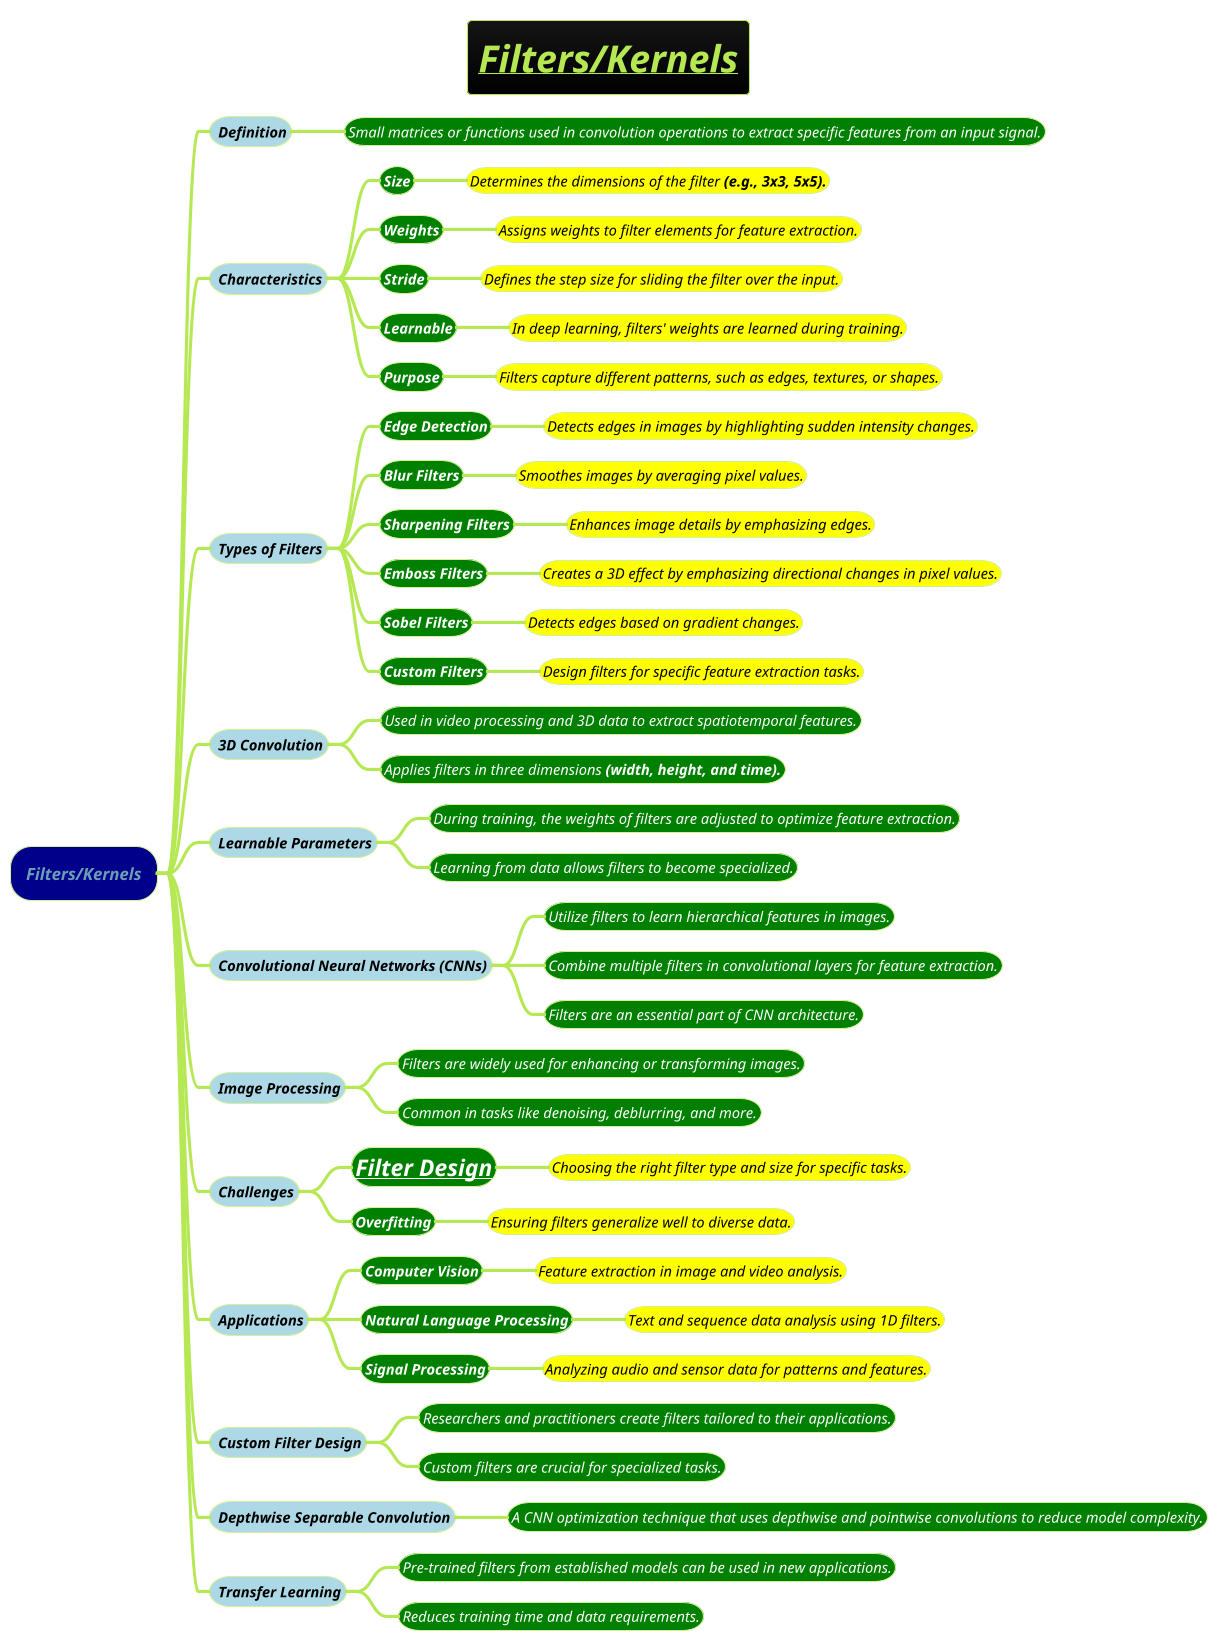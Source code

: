 @startmindmap
title =<i><b><u>Filters/Kernels

!theme hacker





*[#darkblue] <i>Filters/Kernels
**[#lightblue] <color #black><i><size:14> Definition
***[#green] <color #white><i><size:14>Small matrices or functions used in convolution operations to extract specific features from an input signal.

**[#lightblue] <color #black><i><size:14> Characteristics
***[#green] <color #white><b><i><size:14>Size
****[#yellow] <color #black><i><size:14>Determines the dimensions of the filter <b>(e.g., 3x3, 5x5).
***[#green] <color #white><b><i><size:14>Weights
****[#yellow] <color #black><i><size:14>Assigns weights to filter elements for feature extraction.
***[#green] <color #white><b><i><size:14>Stride
****[#yellow] <color #black><i><size:14>Defines the step size for sliding the filter over the input.
***[#green] <color #white><b><i><size:14>Learnable
****[#yellow] <color #black><i><size:14>In deep learning, filters' weights are learned during training.
***[#green] <color #white><b><i><size:14>Purpose
****[#yellow] <color #black><i><size:14>Filters capture different patterns, such as edges, textures, or shapes.

**[#lightblue] <color #black><i><size:14> Types of Filters
***[#green] <color #white><b><i><size:14>Edge Detection
****[#yellow] <color #black><i><size:14>Detects edges in images by highlighting sudden intensity changes.
***[#green] <color #white><b><i><size:14>Blur Filters
****[#yellow] <color #black><i><size:14>Smoothes images by averaging pixel values.
***[#green] <color #white><b><i><size:14>Sharpening Filters
****[#yellow] <color #black><i><size:14>Enhances image details by emphasizing edges.
***[#green] <color #white><b><i><size:14>Emboss Filters
****[#yellow] <color #black><i><size:14>Creates a 3D effect by emphasizing directional changes in pixel values.
***[#green] <color #white><b><i><size:14>Sobel Filters
****[#yellow] <color #black><i><size:14>Detects edges based on gradient changes.
***[#green] <color #white><b><i><size:14>Custom Filters
****[#yellow] <color #black><i><size:14>Design filters for specific feature extraction tasks.

**[#lightblue] <color #black><i><size:14> 3D Convolution
***[#green] <color #white><i><size:14>Used in video processing and 3D data to extract spatiotemporal features.
***[#green] <color #white><i><size:14>Applies filters in three dimensions <b>(width, height, and time).

**[#lightblue] <color #black><i><size:14> Learnable Parameters
***[#green] <color #white><i><size:14>During training, the weights of filters are adjusted to optimize feature extraction.
***[#green] <color #white><i><size:14>Learning from data allows filters to become specialized.

**[#lightblue] <color #black><i><size:14> Convolutional Neural Networks <b>(CNNs)
***[#green] <color #white><i><size:14>Utilize filters to learn hierarchical features in images.
***[#green] <color #white><i><size:14>Combine multiple filters in convolutional layers for feature extraction.
***[#green] <color #white><i><size:14>Filters are an essential part of CNN architecture.

**[#lightblue] <color #black><i><size:14> Image Processing
***[#green] <color #white><i><size:14>Filters are widely used for enhancing or transforming images.
***[#green] <color #white><i><size:14>Common in tasks like denoising, deblurring, and more.

**[#lightblue] <color #black><i><size:14> Challenges
***[#green] <color #white><b><i><size:22>[[Filter-Design.puml Filter Design]]
****[#yellow] <color #black><i><size:14>Choosing the right filter type and size for specific tasks.
***[#green] <color #white><b><i><size:14>Overfitting
****[#yellow] <color #black><i><size:14>Ensuring filters generalize well to diverse data.

**[#lightblue] <color #black><i><size:14> Applications
***[#green] <color #white><b><i><size:14>Computer Vision
****[#yellow] <color #black><i><size:14>Feature extraction in image and video analysis.
***[#green] <color #white><b><i><size:14>Natural Language Processing
****[#yellow] <color #black><i><size:14>Text and sequence data analysis using 1D filters.
***[#green] <color #white><b><i><size:14>Signal Processing
****[#yellow] <color #black><i><size:14>Analyzing audio and sensor data for patterns and features.

**[#lightblue] <color #black><i><size:14> Custom Filter Design
***[#green] <color #white><i><size:14>Researchers and practitioners create filters tailored to their applications.
***[#green] <color #white><i><size:14>Custom filters are crucial for specialized tasks.

**[#lightblue] <color #black><i><size:14> Depthwise Separable Convolution
***[#green] <color #white><i><size:14>A CNN optimization technique that uses depthwise and pointwise convolutions to reduce model complexity.

**[#lightblue] <color #black><i><size:14> Transfer Learning
***[#green] <color #white><i><size:14>Pre-trained filters from established models can be used in new applications.
***[#green] <color #white><i><size:14>Reduces training time and data requirements.

@endmindmap
